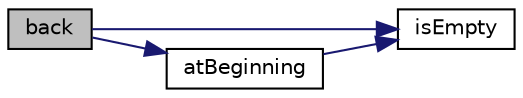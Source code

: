 digraph "back"
{
  edge [fontname="Helvetica",fontsize="10",labelfontname="Helvetica",labelfontsize="10"];
  node [fontname="Helvetica",fontsize="10",shape=record];
  rankdir="LR";
  Node1 [label="back",height=0.2,width=0.4,color="black", fillcolor="grey75", style="filled" fontcolor="black"];
  Node1 -> Node2 [color="midnightblue",fontsize="10",style="solid",fontname="Helvetica"];
  Node2 [label="isEmpty",height=0.2,width=0.4,color="black", fillcolor="white", style="filled",URL="$class_simple_browser_history.html#aedcc52b3673b8df9425e52f13accb2a1"];
  Node1 -> Node3 [color="midnightblue",fontsize="10",style="solid",fontname="Helvetica"];
  Node3 [label="atBeginning",height=0.2,width=0.4,color="black", fillcolor="white", style="filled",URL="$class_simple_browser_history.html#a7da6784950fc4640500debea3245676d"];
  Node3 -> Node2 [color="midnightblue",fontsize="10",style="solid",fontname="Helvetica"];
}
